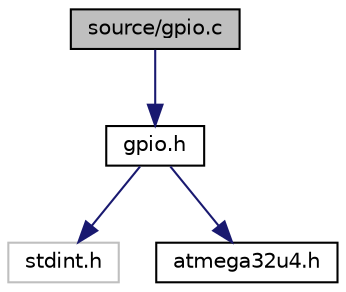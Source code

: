 digraph "source/gpio.c"
{
 // LATEX_PDF_SIZE
  edge [fontname="Helvetica",fontsize="10",labelfontname="Helvetica",labelfontsize="10"];
  node [fontname="Helvetica",fontsize="10",shape=record];
  Node0 [label="source/gpio.c",height=0.2,width=0.4,color="black", fillcolor="grey75", style="filled", fontcolor="black",tooltip="A template of GPIO library for AVR - Atmega32U4."];
  Node0 -> Node1 [color="midnightblue",fontsize="10",style="solid",fontname="Helvetica"];
  Node1 [label="gpio.h",height=0.2,width=0.4,color="black", fillcolor="white", style="filled",URL="$gpio_8h.html",tooltip="A template of GPIO library for AVR - Atmega32U4."];
  Node1 -> Node2 [color="midnightblue",fontsize="10",style="solid",fontname="Helvetica"];
  Node2 [label="stdint.h",height=0.2,width=0.4,color="grey75", fillcolor="white", style="filled",tooltip=" "];
  Node1 -> Node3 [color="midnightblue",fontsize="10",style="solid",fontname="Helvetica"];
  Node3 [label="atmega32u4.h",height=0.2,width=0.4,color="black", fillcolor="white", style="filled",URL="$atmega32u4_8h_source.html",tooltip=" "];
}
